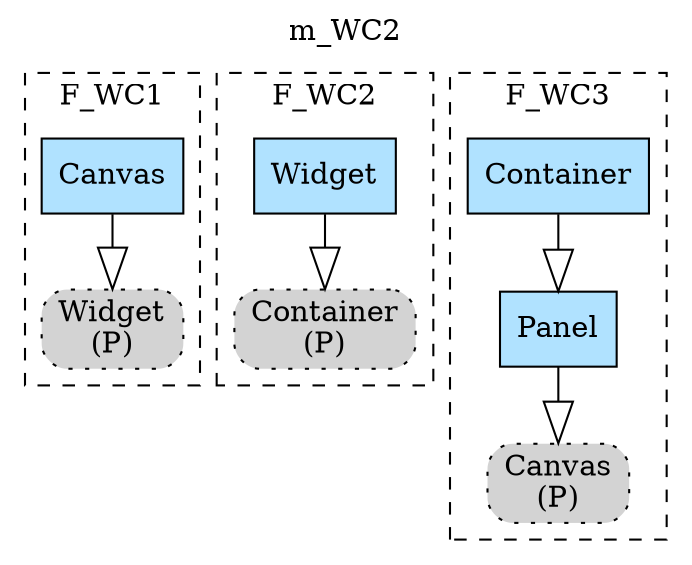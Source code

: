 digraph {graph[label=m_WC2,labelloc=tl,labelfontsize=12];
subgraph cluster_F_WC1{style=dashed;label=F_WC1;
"Canvas"[shape=record,fillcolor=lightskyblue1,style = filled,label="Canvas"];
"PWidget"[shape=box,fillcolor=lightgray,style ="rounded,filled,dotted",label=<Widget<br/>(P)>];

"Canvas"->"PWidget"[arrowhead=onormal,arrowsize=2.0];

}

subgraph cluster_F_WC2{style=dashed;label=F_WC2;
"Widget"[shape=record,fillcolor=lightskyblue1,style = filled,label="Widget"];
"PContainer"[shape=box,fillcolor=lightgray,style ="rounded,filled,dotted",label=<Container<br/>(P)>];

"Widget"->"PContainer"[arrowhead=onormal,arrowsize=2.0];

}

subgraph cluster_F_WC3{style=dashed;label=F_WC3;
"Container"[shape=record,fillcolor=lightskyblue1,style = filled,label="Container"];
"Panel"[shape=record,fillcolor=lightskyblue1,style = filled,label="Panel"];
"PCanvas"[shape=box,fillcolor=lightgray,style ="rounded,filled,dotted",label=<Canvas<br/>(P)>];

"Container"->"Panel"[arrowhead=onormal,arrowsize=2.0];
"Panel"->"PCanvas"[arrowhead=onormal,arrowsize=2.0];

}

}